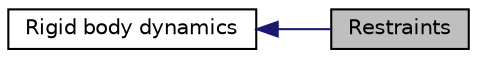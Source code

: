 digraph "Restraints"
{
  bgcolor="transparent";
  edge [fontname="Helvetica",fontsize="10",labelfontname="Helvetica",labelfontsize="10"];
  node [fontname="Helvetica",fontsize="10",shape=record];
  rankdir=LR;
  Node0 [label="Restraints",height=0.2,width=0.4,color="black", fillcolor="grey75", style="filled" fontcolor="black"];
  Node1 [label="Rigid body dynamics",height=0.2,width=0.4,color="black",URL="$group__grpRigidBodyDynamics.html"];
  Node1->Node0 [shape=plaintext, color="midnightblue", dir="back", style="solid"];
}

